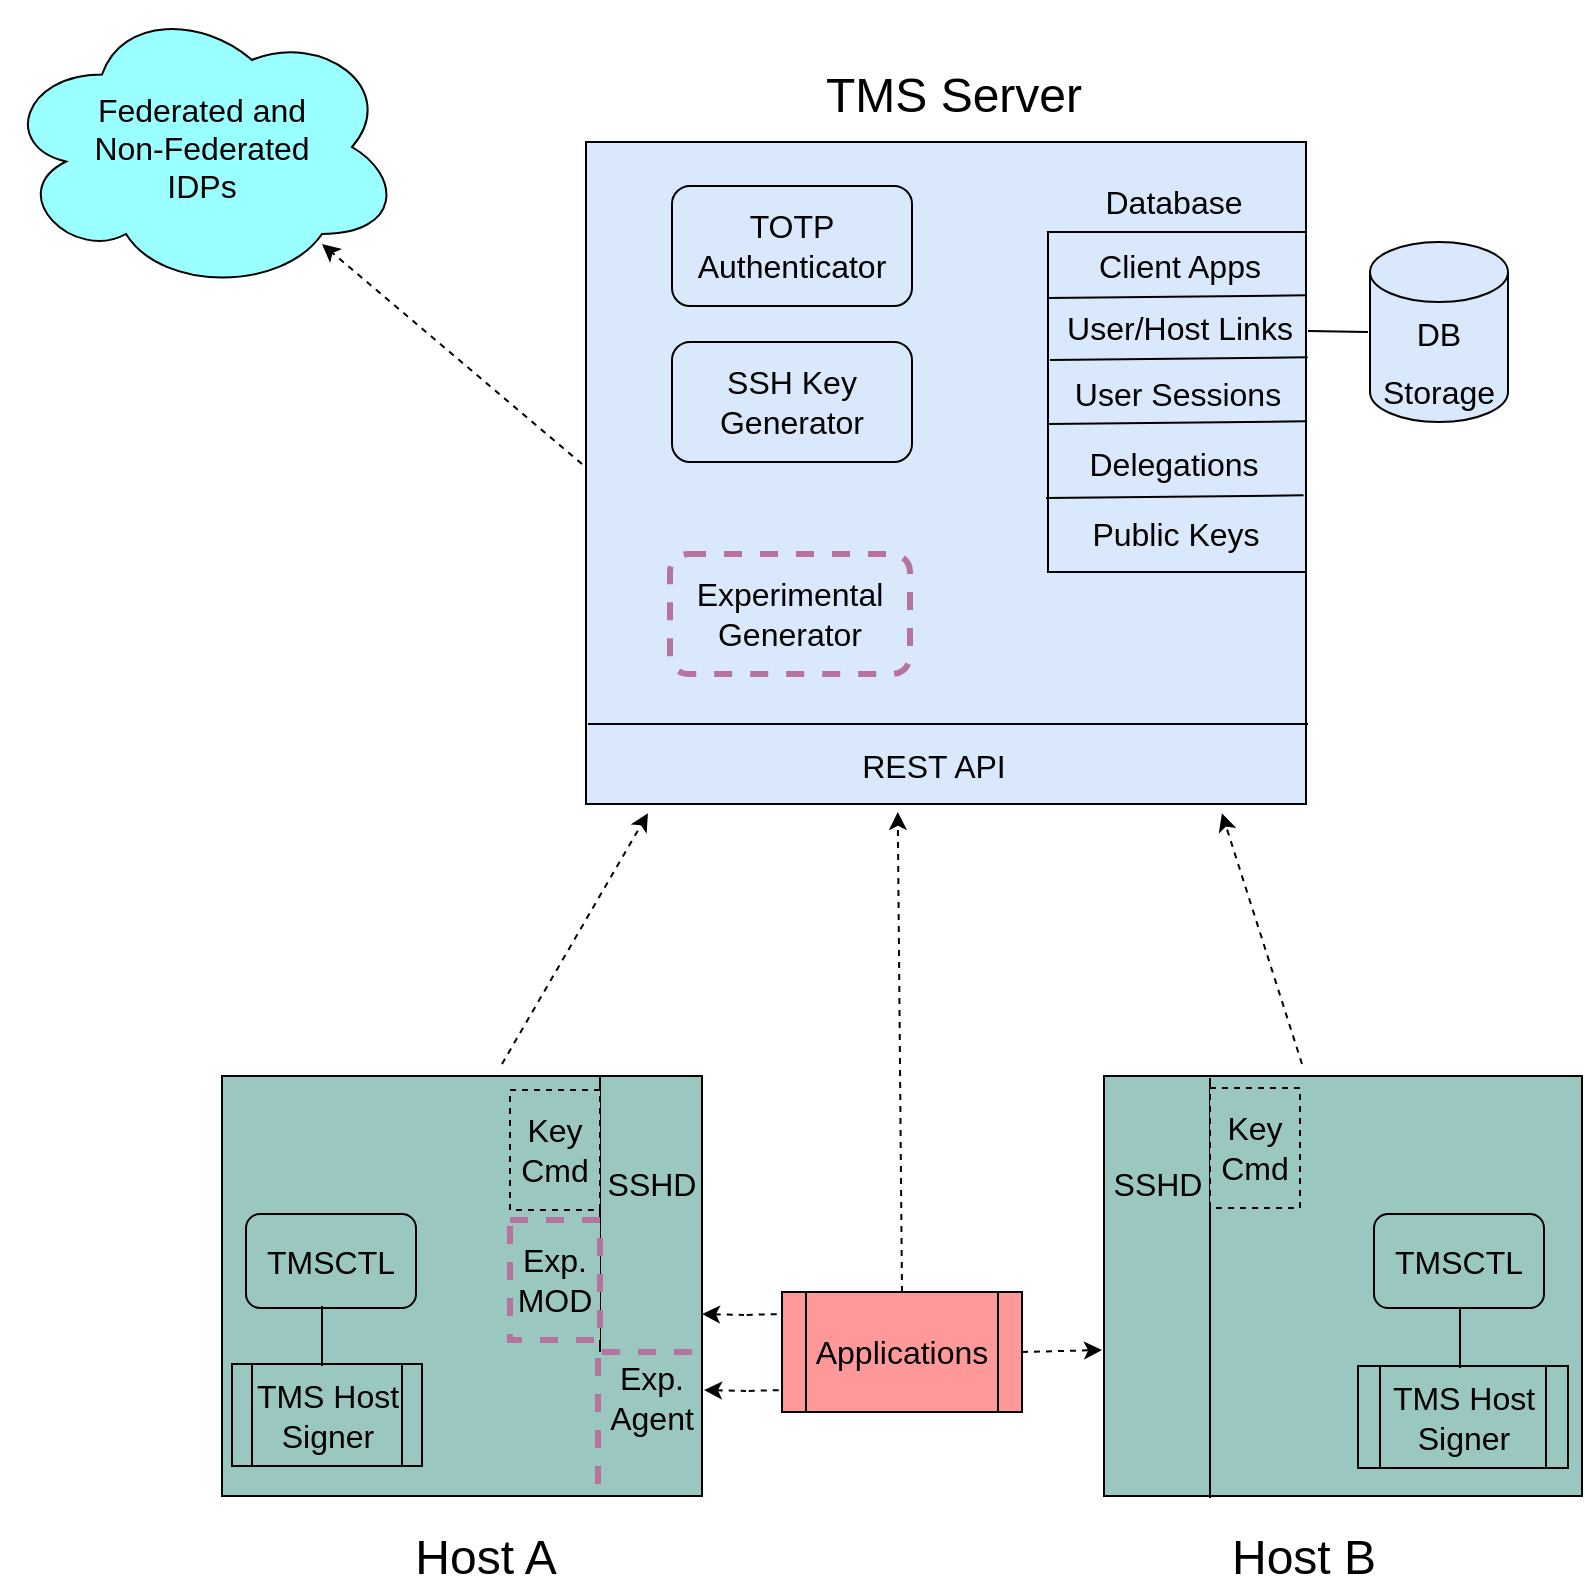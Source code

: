 <mxfile version="19.0.3" type="device"><diagram id="WpvKKH9HeB1tczCp6Pwm" name="Page-1"><mxGraphModel dx="1087" dy="863" grid="1" gridSize="10" guides="1" tooltips="1" connect="1" arrows="1" fold="1" page="1" pageScale="1" pageWidth="850" pageHeight="1100" math="0" shadow="0"><root><mxCell id="0"/><mxCell id="1" parent="0"/><mxCell id="IGpCKF3A0UQ8tM0hyOvl-1" value="" style="rounded=0;whiteSpace=wrap;html=1;fillColor=#DAE8FC;" parent="1" vertex="1"><mxGeometry x="302" y="105" width="360" height="331" as="geometry"/></mxCell><mxCell id="IGpCKF3A0UQ8tM0hyOvl-41" value="" style="edgeStyle=orthogonalEdgeStyle;rounded=0;orthogonalLoop=1;jettySize=auto;html=1;dashed=1;fontSize=16;startArrow=classic;startFill=1;endArrow=none;endFill=0;" parent="1" edge="1"><mxGeometry relative="1" as="geometry"><mxPoint x="360" y="691" as="sourcePoint"/><mxPoint x="400" y="691" as="targetPoint"/></mxGeometry></mxCell><mxCell id="IGpCKF3A0UQ8tM0hyOvl-2" value="" style="rounded=0;whiteSpace=wrap;html=1;fillColor=#9AC7BF;" parent="1" vertex="1"><mxGeometry x="120" y="572" width="240" height="210" as="geometry"/></mxCell><mxCell id="IGpCKF3A0UQ8tM0hyOvl-3" value="" style="rounded=0;whiteSpace=wrap;html=1;fillColor=#9AC7BF;" parent="1" vertex="1"><mxGeometry x="561" y="572" width="239" height="210" as="geometry"/></mxCell><mxCell id="IGpCKF3A0UQ8tM0hyOvl-4" value="&lt;font style=&quot;font-size: 24px;&quot;&gt;TMS Server&lt;/font&gt;" style="text;html=1;strokeColor=none;fillColor=none;align=center;verticalAlign=middle;whiteSpace=wrap;rounded=0;" parent="1" vertex="1"><mxGeometry x="406" y="66" width="160" height="32" as="geometry"/></mxCell><mxCell id="IGpCKF3A0UQ8tM0hyOvl-5" value="&lt;font style=&quot;font-size: 24px;&quot;&gt;Host B&lt;/font&gt;" style="text;html=1;strokeColor=none;fillColor=none;align=center;verticalAlign=middle;whiteSpace=wrap;rounded=0;" parent="1" vertex="1"><mxGeometry x="581" y="796" width="160" height="33" as="geometry"/></mxCell><mxCell id="IGpCKF3A0UQ8tM0hyOvl-6" value="&lt;font style=&quot;font-size: 24px;&quot;&gt;Host A&lt;/font&gt;" style="text;html=1;strokeColor=none;fillColor=none;align=center;verticalAlign=middle;whiteSpace=wrap;rounded=0;" parent="1" vertex="1"><mxGeometry x="172" y="796" width="160" height="33" as="geometry"/></mxCell><mxCell id="IGpCKF3A0UQ8tM0hyOvl-7" value="&lt;font style=&quot;font-size: 16px;&quot;&gt;DB Storage&lt;/font&gt;" style="shape=cylinder3;whiteSpace=wrap;html=1;boundedLbl=1;backgroundOutline=1;size=15;fontSize=24;fillColor=#DAE8FC;" parent="1" vertex="1"><mxGeometry x="694" y="155" width="69" height="90" as="geometry"/></mxCell><mxCell id="IGpCKF3A0UQ8tM0hyOvl-10" value="" style="endArrow=none;html=1;rounded=0;fontSize=16;" parent="1" edge="1"><mxGeometry width="50" height="50" relative="1" as="geometry"><mxPoint x="663" y="199.5" as="sourcePoint"/><mxPoint x="693" y="200" as="targetPoint"/></mxGeometry></mxCell><mxCell id="IGpCKF3A0UQ8tM0hyOvl-12" value="" style="rounded=0;whiteSpace=wrap;html=1;fontSize=16;fillColor=#DAE8FC;" parent="1" vertex="1"><mxGeometry x="533" y="150" width="129" height="170" as="geometry"/></mxCell><mxCell id="IGpCKF3A0UQ8tM0hyOvl-13" value="User/Host Links" style="text;html=1;strokeColor=none;fillColor=none;align=center;verticalAlign=middle;whiteSpace=wrap;rounded=0;fontSize=16;" parent="1" vertex="1"><mxGeometry x="529" y="183" width="140" height="30" as="geometry"/></mxCell><mxCell id="IGpCKF3A0UQ8tM0hyOvl-15" value="Client Apps" style="text;html=1;strokeColor=none;fillColor=none;align=center;verticalAlign=middle;whiteSpace=wrap;rounded=0;fontSize=16;" parent="1" vertex="1"><mxGeometry x="529" y="152" width="140" height="30" as="geometry"/></mxCell><mxCell id="IGpCKF3A0UQ8tM0hyOvl-16" value="User Sessions" style="text;html=1;strokeColor=none;fillColor=none;align=center;verticalAlign=middle;whiteSpace=wrap;rounded=0;fontSize=16;" parent="1" vertex="1"><mxGeometry x="528" y="216" width="140" height="30" as="geometry"/></mxCell><mxCell id="IGpCKF3A0UQ8tM0hyOvl-17" value="Public Keys" style="text;html=1;strokeColor=none;fillColor=none;align=center;verticalAlign=middle;whiteSpace=wrap;rounded=0;fontSize=16;" parent="1" vertex="1"><mxGeometry x="527" y="287" width="140" height="27" as="geometry"/></mxCell><mxCell id="IGpCKF3A0UQ8tM0hyOvl-18" value="" style="endArrow=none;html=1;rounded=0;fontSize=16;entryX=0.92;entryY=-0.045;entryDx=0;entryDy=0;entryPerimeter=0;exitX=0;exitY=0;exitDx=0;exitDy=0;" parent="1" edge="1"><mxGeometry width="50" height="50" relative="1" as="geometry"><mxPoint x="533" y="183" as="sourcePoint"/><mxPoint x="661.8" y="181.65" as="targetPoint"/></mxGeometry></mxCell><mxCell id="IGpCKF3A0UQ8tM0hyOvl-19" value="" style="endArrow=none;html=1;rounded=0;fontSize=16;entryX=0.92;entryY=-0.045;entryDx=0;entryDy=0;entryPerimeter=0;exitX=0;exitY=0;exitDx=0;exitDy=0;" parent="1" edge="1"><mxGeometry width="50" height="50" relative="1" as="geometry"><mxPoint x="534" y="214" as="sourcePoint"/><mxPoint x="662.8" y="212.65" as="targetPoint"/></mxGeometry></mxCell><mxCell id="IGpCKF3A0UQ8tM0hyOvl-20" value="" style="endArrow=none;html=1;rounded=0;fontSize=16;entryX=0.92;entryY=-0.045;entryDx=0;entryDy=0;entryPerimeter=0;exitX=0;exitY=0;exitDx=0;exitDy=0;" parent="1" edge="1"><mxGeometry width="50" height="50" relative="1" as="geometry"><mxPoint x="533" y="246" as="sourcePoint"/><mxPoint x="661.8" y="244.65" as="targetPoint"/></mxGeometry></mxCell><mxCell id="IGpCKF3A0UQ8tM0hyOvl-22" value="Database" style="text;html=1;strokeColor=none;fillColor=none;align=center;verticalAlign=middle;whiteSpace=wrap;rounded=0;fontSize=16;" parent="1" vertex="1"><mxGeometry x="566" y="120" width="60" height="30" as="geometry"/></mxCell><mxCell id="IGpCKF3A0UQ8tM0hyOvl-24" value="" style="endArrow=none;html=1;rounded=0;fontSize=16;" parent="1" edge="1"><mxGeometry width="50" height="50" relative="1" as="geometry"><mxPoint x="303" y="396" as="sourcePoint"/><mxPoint x="663" y="396" as="targetPoint"/></mxGeometry></mxCell><mxCell id="IGpCKF3A0UQ8tM0hyOvl-26" value="REST API" style="text;html=1;strokeColor=none;fillColor=none;align=center;verticalAlign=middle;whiteSpace=wrap;rounded=0;fontSize=16;" parent="1" vertex="1"><mxGeometry x="416" y="402" width="120" height="30" as="geometry"/></mxCell><mxCell id="IGpCKF3A0UQ8tM0hyOvl-28" value="TOTP Authenticator" style="rounded=1;whiteSpace=wrap;html=1;fontSize=16;fillColor=#DAE8FC;" parent="1" vertex="1"><mxGeometry x="345" y="127" width="120" height="60" as="geometry"/></mxCell><mxCell id="IGpCKF3A0UQ8tM0hyOvl-29" value="SSH Key Generator" style="rounded=1;whiteSpace=wrap;html=1;fontSize=16;fillColor=#DAE8FC;" parent="1" vertex="1"><mxGeometry x="345" y="205" width="120" height="60" as="geometry"/></mxCell><mxCell id="IGpCKF3A0UQ8tM0hyOvl-30" value="Experimental Generator" style="rounded=1;whiteSpace=wrap;html=1;fontSize=16;fillColor=#DAE8FC;dashed=1;strokeColor=#B5739D;strokeWidth=3;" parent="1" vertex="1"><mxGeometry x="344" y="311" width="120" height="60" as="geometry"/></mxCell><mxCell id="IGpCKF3A0UQ8tM0hyOvl-31" value="Federated and &lt;br&gt;Non-Federated&lt;br&gt;IDPs" style="ellipse;shape=cloud;whiteSpace=wrap;html=1;fontSize=16;fillColor=#99FFFF;" parent="1" vertex="1"><mxGeometry x="10" y="35" width="200" height="145" as="geometry"/></mxCell><mxCell id="IGpCKF3A0UQ8tM0hyOvl-33" value="" style="endArrow=classic;html=1;rounded=0;fontSize=16;dashed=1;" parent="1" edge="1"><mxGeometry width="50" height="50" relative="1" as="geometry"><mxPoint x="300" y="266" as="sourcePoint"/><mxPoint x="170" y="156" as="targetPoint"/></mxGeometry></mxCell><mxCell id="IGpCKF3A0UQ8tM0hyOvl-34" value="" style="endArrow=classic;html=1;rounded=0;fontSize=16;entryX=0.086;entryY=1.014;entryDx=0;entryDy=0;entryPerimeter=0;dashed=1;" parent="1" target="IGpCKF3A0UQ8tM0hyOvl-1" edge="1"><mxGeometry width="50" height="50" relative="1" as="geometry"><mxPoint x="260" y="566" as="sourcePoint"/><mxPoint x="180" y="408" as="targetPoint"/></mxGeometry></mxCell><mxCell id="IGpCKF3A0UQ8tM0hyOvl-35" value="" style="endArrow=classic;html=1;rounded=0;fontSize=16;entryX=0.086;entryY=1.014;entryDx=0;entryDy=0;entryPerimeter=0;dashed=1;" parent="1" edge="1"><mxGeometry width="50" height="50" relative="1" as="geometry"><mxPoint x="660" y="566" as="sourcePoint"/><mxPoint x="619.96" y="440.634" as="targetPoint"/></mxGeometry></mxCell><mxCell id="IGpCKF3A0UQ8tM0hyOvl-36" value="Applications" style="shape=process;whiteSpace=wrap;html=1;backgroundOutline=1;fontSize=16;fillColor=#FF9999;" parent="1" vertex="1"><mxGeometry x="400" y="680" width="120" height="60" as="geometry"/></mxCell><mxCell id="IGpCKF3A0UQ8tM0hyOvl-37" value="" style="endArrow=classic;html=1;rounded=0;fontSize=16;dashed=1;entryX=0.433;entryY=1.012;entryDx=0;entryDy=0;entryPerimeter=0;exitX=0.5;exitY=0;exitDx=0;exitDy=0;" parent="1" source="IGpCKF3A0UQ8tM0hyOvl-36" target="IGpCKF3A0UQ8tM0hyOvl-1" edge="1"><mxGeometry width="50" height="50" relative="1" as="geometry"><mxPoint x="460" y="636" as="sourcePoint"/><mxPoint x="300" y="426" as="targetPoint"/></mxGeometry></mxCell><mxCell id="IGpCKF3A0UQ8tM0hyOvl-39" value="" style="endArrow=classic;html=1;rounded=0;fontSize=16;dashed=1;exitX=1;exitY=0.5;exitDx=0;exitDy=0;" parent="1" source="IGpCKF3A0UQ8tM0hyOvl-36" edge="1"><mxGeometry width="50" height="50" relative="1" as="geometry"><mxPoint x="270" y="609" as="sourcePoint"/><mxPoint x="560" y="709" as="targetPoint"/></mxGeometry></mxCell><mxCell id="IGpCKF3A0UQ8tM0hyOvl-46" value="TMSCTL" style="rounded=1;whiteSpace=wrap;html=1;fontSize=16;fillColor=#9AC7BF;" parent="1" vertex="1"><mxGeometry x="132" y="641" width="85" height="47" as="geometry"/></mxCell><mxCell id="IGpCKF3A0UQ8tM0hyOvl-48" value="TMS Host Signer" style="shape=process;whiteSpace=wrap;html=1;backgroundOutline=1;fontSize=16;fillColor=#9AC7BF;" parent="1" vertex="1"><mxGeometry x="125" y="716" width="95" height="51" as="geometry"/></mxCell><mxCell id="IGpCKF3A0UQ8tM0hyOvl-49" value="" style="endArrow=none;html=1;rounded=0;fontSize=16;" parent="1" edge="1"><mxGeometry width="50" height="50" relative="1" as="geometry"><mxPoint x="170" y="717" as="sourcePoint"/><mxPoint x="170" y="687" as="targetPoint"/></mxGeometry></mxCell><mxCell id="IGpCKF3A0UQ8tM0hyOvl-53" value="" style="endArrow=none;html=1;rounded=0;fontSize=16;entryX=0.75;entryY=0;entryDx=0;entryDy=0;" parent="1" edge="1"><mxGeometry width="50" height="50" relative="1" as="geometry"><mxPoint x="309" y="710" as="sourcePoint"/><mxPoint x="309" y="572" as="targetPoint"/></mxGeometry></mxCell><mxCell id="IGpCKF3A0UQ8tM0hyOvl-54" value="SSHD" style="text;html=1;strokeColor=none;fillColor=none;align=center;verticalAlign=middle;whiteSpace=wrap;rounded=0;fontSize=16;" parent="1" vertex="1"><mxGeometry x="305" y="611" width="60" height="30" as="geometry"/></mxCell><mxCell id="IGpCKF3A0UQ8tM0hyOvl-55" value="" style="endArrow=none;html=1;rounded=0;fontSize=16;strokeColor=#B5739D;dashed=1;strokeWidth=3;" parent="1" edge="1"><mxGeometry width="50" height="50" relative="1" as="geometry"><mxPoint x="310" y="710" as="sourcePoint"/><mxPoint x="360" y="710" as="targetPoint"/></mxGeometry></mxCell><mxCell id="IGpCKF3A0UQ8tM0hyOvl-57" value="Exp. Agent" style="text;html=1;strokeColor=none;fillColor=none;align=center;verticalAlign=middle;whiteSpace=wrap;rounded=0;fontSize=16;" parent="1" vertex="1"><mxGeometry x="305" y="718" width="60" height="30" as="geometry"/></mxCell><mxCell id="IGpCKF3A0UQ8tM0hyOvl-58" value="" style="endArrow=none;html=1;rounded=0;fontSize=16;exitX=0.75;exitY=1;exitDx=0;exitDy=0;entryX=0.75;entryY=0;entryDx=0;entryDy=0;" parent="1" edge="1"><mxGeometry width="50" height="50" relative="1" as="geometry"><mxPoint x="614" y="783" as="sourcePoint"/><mxPoint x="614" y="573" as="targetPoint"/></mxGeometry></mxCell><mxCell id="IGpCKF3A0UQ8tM0hyOvl-59" value="SSHD" style="text;html=1;strokeColor=none;fillColor=none;align=center;verticalAlign=middle;whiteSpace=wrap;rounded=0;fontSize=16;" parent="1" vertex="1"><mxGeometry x="558" y="611" width="60" height="30" as="geometry"/></mxCell><mxCell id="IGpCKF3A0UQ8tM0hyOvl-60" value="TMSCTL" style="rounded=1;whiteSpace=wrap;html=1;fontSize=16;fillColor=#9AC7BF;" parent="1" vertex="1"><mxGeometry x="696" y="641" width="85" height="47" as="geometry"/></mxCell><mxCell id="IGpCKF3A0UQ8tM0hyOvl-61" value="TMS Host Signer" style="shape=process;whiteSpace=wrap;html=1;backgroundOutline=1;fontSize=16;fillColor=#9AC7BF;" parent="1" vertex="1"><mxGeometry x="688" y="717" width="105" height="51" as="geometry"/></mxCell><mxCell id="IGpCKF3A0UQ8tM0hyOvl-63" value="" style="endArrow=none;html=1;rounded=0;fontSize=16;" parent="1" edge="1"><mxGeometry width="50" height="50" relative="1" as="geometry"><mxPoint x="739" y="718" as="sourcePoint"/><mxPoint x="739" y="688" as="targetPoint"/></mxGeometry></mxCell><mxCell id="IGpCKF3A0UQ8tM0hyOvl-64" value="Exp.&lt;br&gt;MOD" style="rounded=0;whiteSpace=wrap;html=1;fontSize=16;fillColor=#9AC7BF;rotation=0;dashed=1;strokeColor=#B5739D;strokeWidth=3;" parent="1" vertex="1"><mxGeometry x="264" y="644" width="45" height="60" as="geometry"/></mxCell><mxCell id="IGpCKF3A0UQ8tM0hyOvl-65" value="Key Cmd" style="rounded=0;whiteSpace=wrap;html=1;fontSize=16;fillColor=#9AC7BF;rotation=0;dashed=1;" parent="1" vertex="1"><mxGeometry x="264" y="579" width="45" height="60" as="geometry"/></mxCell><mxCell id="IGpCKF3A0UQ8tM0hyOvl-66" value="Key Cmd" style="rounded=0;whiteSpace=wrap;html=1;fontSize=16;fillColor=#9AC7BF;rotation=0;dashed=1;" parent="1" vertex="1"><mxGeometry x="614" y="578" width="45" height="60" as="geometry"/></mxCell><mxCell id="58YY4k0L1FFDZxhIdJkA-1" value="" style="edgeStyle=orthogonalEdgeStyle;rounded=0;orthogonalLoop=1;jettySize=auto;html=1;dashed=1;fontSize=16;startArrow=classic;startFill=1;endArrow=none;endFill=0;" parent="1" edge="1"><mxGeometry relative="1" as="geometry"><mxPoint x="361" y="729" as="sourcePoint"/><mxPoint x="401" y="729" as="targetPoint"/></mxGeometry></mxCell><mxCell id="mKfgxza7kdg0cMivoJ-9-4" value="" style="endArrow=none;dashed=1;html=1;rounded=0;strokeColor=#B5739D;strokeWidth=3;" parent="1" edge="1"><mxGeometry width="50" height="50" relative="1" as="geometry"><mxPoint x="308" y="776" as="sourcePoint"/><mxPoint x="308" y="706" as="targetPoint"/></mxGeometry></mxCell><mxCell id="r8lW3MUo3-mXL3epWIY5-1" value="" style="endArrow=none;html=1;rounded=0;fontSize=16;entryX=0.92;entryY=-0.045;entryDx=0;entryDy=0;entryPerimeter=0;exitX=0;exitY=0;exitDx=0;exitDy=0;" parent="1" edge="1"><mxGeometry width="50" height="50" relative="1" as="geometry"><mxPoint x="532" y="283" as="sourcePoint"/><mxPoint x="660.8" y="281.65" as="targetPoint"/></mxGeometry></mxCell><mxCell id="r8lW3MUo3-mXL3epWIY5-2" value="&lt;font style=&quot;font-size: 16px;&quot;&gt;Delegations&lt;/font&gt;" style="text;html=1;strokeColor=none;fillColor=none;align=center;verticalAlign=middle;whiteSpace=wrap;rounded=0;dashed=1;" parent="1" vertex="1"><mxGeometry x="566" y="250.5" width="60" height="30" as="geometry"/></mxCell></root></mxGraphModel></diagram></mxfile>